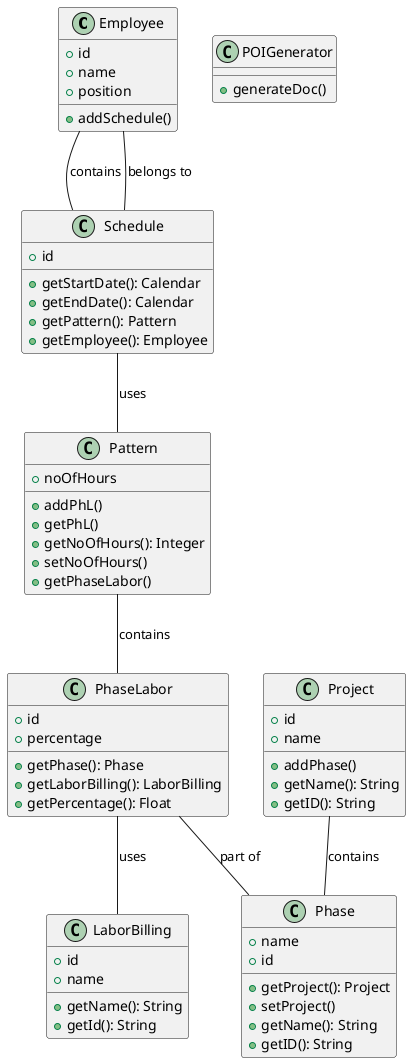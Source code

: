 @startuml

class Employee {
  +id
  +name
  +position
  +addSchedule()
}

class LaborBilling {
  +id
  +name
  +getName(): String
  +getId(): String
}

class Pattern {
  +noOfHours
  +addPhL()
  +getPhL()
  +getNoOfHours(): Integer
  +setNoOfHours()
  +getPhaseLabor()
}

class Phase {
  +name
  +id
  +getProject(): Project
  +setProject()
  +getName(): String
  +getID(): String
}

class PhaseLabor {
  +id
  +percentage
  +getPhase(): Phase
  +getLaborBilling(): LaborBilling
  +getPercentage(): Float
}

class POIGenerator {
  +generateDoc()
}

class Project {
  +id
  +name
  +addPhase()
  +getName(): String
  +getID(): String
}

class Schedule {
  +id
  +getStartDate(): Calendar
  +getEndDate(): Calendar
  +getPattern(): Pattern
  +getEmployee(): Employee
}

Employee -- Schedule : contains
Pattern -- PhaseLabor : contains
Project -- Phase : contains
PhaseLabor -- LaborBilling : uses
PhaseLabor -- Phase : part of
Schedule -- Pattern : uses
Schedule -- Employee : belongs to

@enduml
